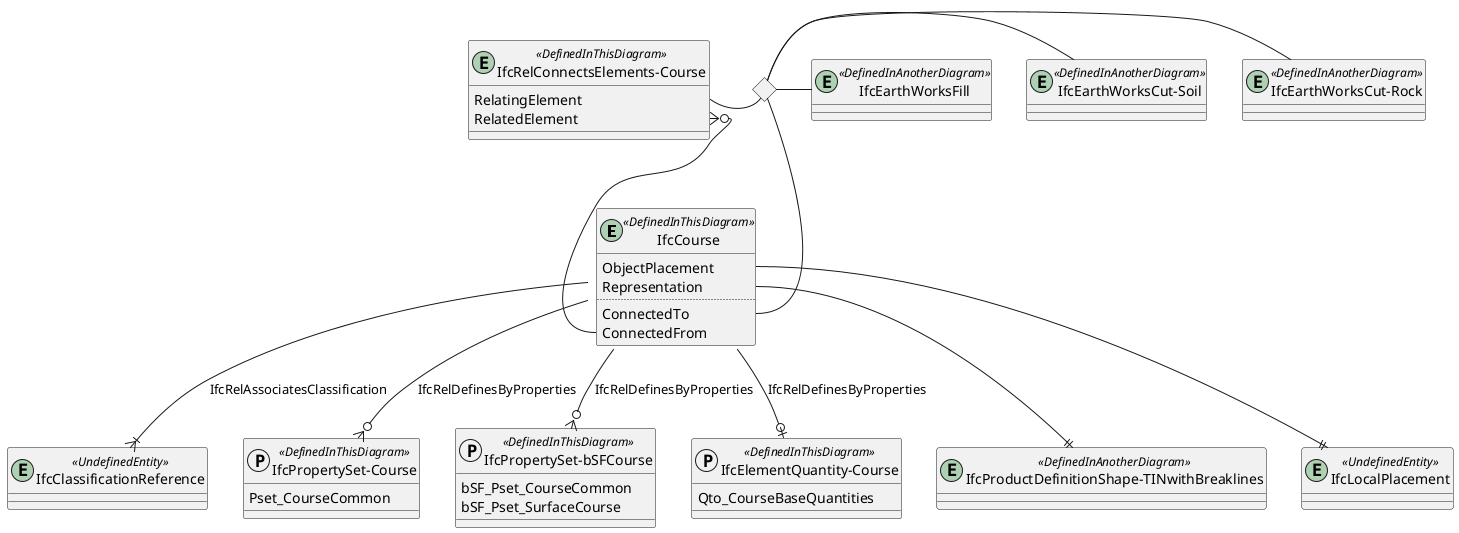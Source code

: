 @startuml 

entity IfcCourse <<DefinedInThisDiagram>>
{
  ObjectPlacement
  Representation
  ..
  ConnectedTo
  ConnectedFrom
}

entity IfcClassificationReference <<UndefinedEntity>>
IfcCourse --|{ IfcClassificationReference : IfcRelAssociatesClassification

entity "IfcProductDefinitionShape-TINwithBreaklines" <<DefinedInAnotherDiagram>>
IfcCourse::Representation --|| "IfcProductDefinitionShape-TINwithBreaklines"

entity IfcLocalPlacement <<UndefinedEntity>>
IfcCourse::ObjectPlacement --|| IfcLocalPlacement

protocol "IfcPropertySet-Course" <<DefinedInThisDiagram>>
{
    Pset_CourseCommon
}
IfcCourse --o{ "IfcPropertySet-Course" : IfcRelDefinesByProperties

protocol "IfcPropertySet-bSFCourse" <<DefinedInThisDiagram>>
{
    bSF_Pset_CourseCommon
    bSF_Pset_SurfaceCourse
}
IfcCourse --o{ "IfcPropertySet-bSFCourse" : IfcRelDefinesByProperties

protocol "IfcElementQuantity-Course" <<DefinedInThisDiagram>>
{
    Qto_CourseBaseQuantities
}
IfcCourse --o| "IfcElementQuantity-Course" : IfcRelDefinesByProperties

entity "IfcRelConnectsElements-Course" <<DefinedInThisDiagram>>
{
  RelatingElement
  RelatedElement
}
IfcCourse::ConnectedFrom --o{ "IfcRelConnectsElements-Course::RelatedElement" 


entity "IfcEarthWorksCut-Rock" <<DefinedInAnotherDiagram>>
entity "IfcEarthWorksCut-Soil" <<DefinedInAnotherDiagram>>
entity IfcEarthWorksFill <<DefinedInAnotherDiagram>>

<> choice
"IfcRelConnectsElements-Course::RelatingElement" - choice
choice - IfcCourse::ConnectedTo
choice - "IfcEarthWorksCut-Rock"
choice - "IfcEarthWorksCut-Soil"
choice - IfcEarthWorksFill

@enduml
